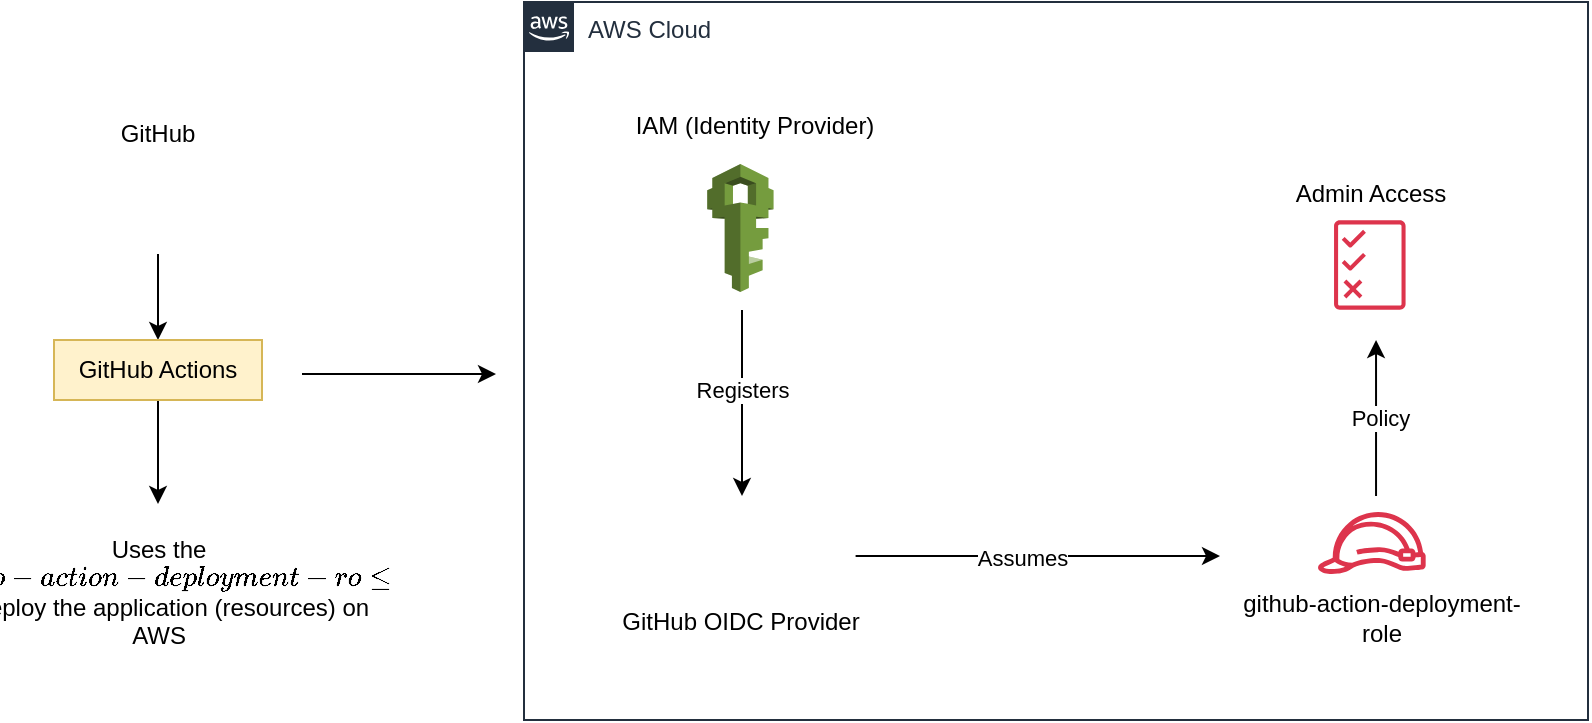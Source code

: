 <mxfile version="24.7.6">
  <diagram name="Page-1" id="MsLHMgIlve-dHfDy2BMO">
    <mxGraphModel dx="1434" dy="770" grid="0" gridSize="10" guides="1" tooltips="1" connect="1" arrows="1" fold="1" page="1" pageScale="1" pageWidth="850" pageHeight="1100" background="none" math="0" shadow="0">
      <root>
        <mxCell id="0" />
        <mxCell id="1" parent="0" />
        <mxCell id="rRlXahgoijrTMuf5fEYY-5" value="" style="outlineConnect=0;dashed=0;verticalLabelPosition=bottom;verticalAlign=top;align=center;html=1;shape=mxgraph.aws3.iam;fillColor=#759C3E;gradientColor=none;" parent="1" vertex="1">
          <mxGeometry x="376.6" y="166" width="33.19" height="64" as="geometry" />
        </mxCell>
        <mxCell id="DCYSnuWeQx_j8ZV7MNOz-11" value="IAM (Identity Provider)" style="text;html=1;align=center;verticalAlign=middle;resizable=0;points=[];autosize=1;strokeColor=none;fillColor=none;" vertex="1" parent="1">
          <mxGeometry x="331" y="134" width="137" height="26" as="geometry" />
        </mxCell>
        <mxCell id="DCYSnuWeQx_j8ZV7MNOz-28" style="edgeStyle=orthogonalEdgeStyle;rounded=0;orthogonalLoop=1;jettySize=auto;html=1;entryX=0.5;entryY=0;entryDx=0;entryDy=0;" edge="1" parent="1" source="DCYSnuWeQx_j8ZV7MNOz-18" target="DCYSnuWeQx_j8ZV7MNOz-20">
          <mxGeometry relative="1" as="geometry" />
        </mxCell>
        <mxCell id="DCYSnuWeQx_j8ZV7MNOz-18" value="" style="shape=image;html=1;verticalAlign=top;verticalLabelPosition=bottom;labelBackgroundColor=#ffffff;imageAspect=0;aspect=fixed;image=https://cdn4.iconfinder.com/data/icons/ionicons/512/icon-social-github-128.png" vertex="1" parent="1">
          <mxGeometry x="77" y="161" width="50" height="50" as="geometry" />
        </mxCell>
        <mxCell id="DCYSnuWeQx_j8ZV7MNOz-22" style="edgeStyle=orthogonalEdgeStyle;rounded=0;orthogonalLoop=1;jettySize=auto;html=1;" edge="1" parent="1" source="DCYSnuWeQx_j8ZV7MNOz-20">
          <mxGeometry relative="1" as="geometry">
            <mxPoint x="102" y="336" as="targetPoint" />
          </mxGeometry>
        </mxCell>
        <mxCell id="DCYSnuWeQx_j8ZV7MNOz-20" value="GitHub Actions" style="text;html=1;align=center;verticalAlign=middle;whiteSpace=wrap;rounded=0;fillColor=#fff2cc;strokeColor=#d6b656;" vertex="1" parent="1">
          <mxGeometry x="50" y="254" width="104" height="30" as="geometry" />
        </mxCell>
        <mxCell id="DCYSnuWeQx_j8ZV7MNOz-23" value="Uses the `github-action-deployment-role` to deploy the application (resources) on AWS" style="text;html=1;align=center;verticalAlign=middle;whiteSpace=wrap;rounded=0;" vertex="1" parent="1">
          <mxGeometry x="23.75" y="365" width="156.5" height="30" as="geometry" />
        </mxCell>
        <mxCell id="DCYSnuWeQx_j8ZV7MNOz-26" value="GitHub" style="text;html=1;align=center;verticalAlign=middle;whiteSpace=wrap;rounded=0;" vertex="1" parent="1">
          <mxGeometry x="72" y="136" width="60" height="30" as="geometry" />
        </mxCell>
        <mxCell id="rRlXahgoijrTMuf5fEYY-4" value="GitHub OIDC Provider" style="shape=image;html=1;verticalAlign=top;verticalLabelPosition=bottom;labelBackgroundColor=#ffffff;imageAspect=0;aspect=fixed;image=https://cdn4.iconfinder.com/data/icons/ionicons/512/icon-social-github-128.png" parent="1" vertex="1">
          <mxGeometry x="374.19" y="343" width="38" height="38" as="geometry" />
        </mxCell>
        <mxCell id="DCYSnuWeQx_j8ZV7MNOz-29" style="edgeStyle=orthogonalEdgeStyle;rounded=0;orthogonalLoop=1;jettySize=auto;html=1;" edge="1" parent="1">
          <mxGeometry relative="1" as="geometry">
            <mxPoint x="633" y="362" as="targetPoint" />
            <mxPoint x="450.8" y="362" as="sourcePoint" />
          </mxGeometry>
        </mxCell>
        <mxCell id="DCYSnuWeQx_j8ZV7MNOz-41" value="Assumes" style="edgeLabel;html=1;align=center;verticalAlign=middle;resizable=0;points=[];" vertex="1" connectable="0" parent="DCYSnuWeQx_j8ZV7MNOz-29">
          <mxGeometry x="-0.092" y="-1" relative="1" as="geometry">
            <mxPoint as="offset" />
          </mxGeometry>
        </mxCell>
        <mxCell id="DCYSnuWeQx_j8ZV7MNOz-35" value="" style="endArrow=classic;html=1;rounded=0;" edge="1" parent="1">
          <mxGeometry width="50" height="50" relative="1" as="geometry">
            <mxPoint x="394" y="239" as="sourcePoint" />
            <mxPoint x="394" y="332" as="targetPoint" />
          </mxGeometry>
        </mxCell>
        <mxCell id="DCYSnuWeQx_j8ZV7MNOz-36" value="Registers" style="edgeLabel;html=1;align=center;verticalAlign=middle;resizable=0;points=[];" vertex="1" connectable="0" parent="DCYSnuWeQx_j8ZV7MNOz-35">
          <mxGeometry x="-0.144" relative="1" as="geometry">
            <mxPoint as="offset" />
          </mxGeometry>
        </mxCell>
        <mxCell id="DCYSnuWeQx_j8ZV7MNOz-37" value="" style="sketch=0;outlineConnect=0;fontColor=#232F3E;gradientColor=none;fillColor=#DD344C;strokeColor=none;dashed=0;verticalLabelPosition=bottom;verticalAlign=top;align=center;html=1;fontSize=12;fontStyle=0;aspect=fixed;pointerEvents=1;shape=mxgraph.aws4.permissions;" vertex="1" parent="1">
          <mxGeometry x="690.02" y="194" width="35.77" height="45" as="geometry" />
        </mxCell>
        <mxCell id="DCYSnuWeQx_j8ZV7MNOz-38" value="Admin Access" style="text;html=1;align=center;verticalAlign=middle;whiteSpace=wrap;rounded=0;" vertex="1" parent="1">
          <mxGeometry x="666.4" y="166" width="85" height="30" as="geometry" />
        </mxCell>
        <mxCell id="DCYSnuWeQx_j8ZV7MNOz-39" value="" style="endArrow=classic;html=1;rounded=0;" edge="1" parent="1">
          <mxGeometry width="50" height="50" relative="1" as="geometry">
            <mxPoint x="711.02" y="332" as="sourcePoint" />
            <mxPoint x="711.02" y="254" as="targetPoint" />
          </mxGeometry>
        </mxCell>
        <mxCell id="DCYSnuWeQx_j8ZV7MNOz-40" value="Policy" style="edgeLabel;html=1;align=center;verticalAlign=middle;resizable=0;points=[];" vertex="1" connectable="0" parent="DCYSnuWeQx_j8ZV7MNOz-39">
          <mxGeometry x="0.122" y="-2" relative="1" as="geometry">
            <mxPoint y="5" as="offset" />
          </mxGeometry>
        </mxCell>
        <mxCell id="DCYSnuWeQx_j8ZV7MNOz-42" value="AWS Cloud" style="points=[[0,0],[0.25,0],[0.5,0],[0.75,0],[1,0],[1,0.25],[1,0.5],[1,0.75],[1,1],[0.75,1],[0.5,1],[0.25,1],[0,1],[0,0.75],[0,0.5],[0,0.25]];outlineConnect=0;gradientColor=none;html=1;whiteSpace=wrap;fontSize=12;fontStyle=0;container=0;pointerEvents=0;collapsible=0;recursiveResize=0;shape=mxgraph.aws4.group;grIcon=mxgraph.aws4.group_aws_cloud_alt;strokeColor=#232F3E;fillColor=none;verticalAlign=top;align=left;spacingLeft=30;fontColor=#232F3E;dashed=0;" vertex="1" parent="1">
          <mxGeometry x="285" y="85" width="532" height="359" as="geometry" />
        </mxCell>
        <mxCell id="DCYSnuWeQx_j8ZV7MNOz-43" value="" style="endArrow=classic;html=1;rounded=0;" edge="1" parent="1">
          <mxGeometry width="50" height="50" relative="1" as="geometry">
            <mxPoint x="174" y="271" as="sourcePoint" />
            <mxPoint x="271" y="271" as="targetPoint" />
          </mxGeometry>
        </mxCell>
        <mxCell id="DCYSnuWeQx_j8ZV7MNOz-44" value="" style="sketch=0;outlineConnect=0;fontColor=#232F3E;gradientColor=none;fillColor=#DD344C;strokeColor=none;dashed=0;verticalLabelPosition=bottom;verticalAlign=top;align=center;html=1;fontSize=12;fontStyle=0;aspect=fixed;pointerEvents=1;shape=mxgraph.aws4.role;" vertex="1" parent="1">
          <mxGeometry x="681.43" y="340" width="54.95" height="31" as="geometry" />
        </mxCell>
        <mxCell id="DCYSnuWeQx_j8ZV7MNOz-45" value="github-action-deployment-role" style="text;html=1;align=center;verticalAlign=middle;whiteSpace=wrap;rounded=0;" vertex="1" parent="1">
          <mxGeometry x="643" y="378" width="141.62" height="30" as="geometry" />
        </mxCell>
      </root>
    </mxGraphModel>
  </diagram>
</mxfile>
